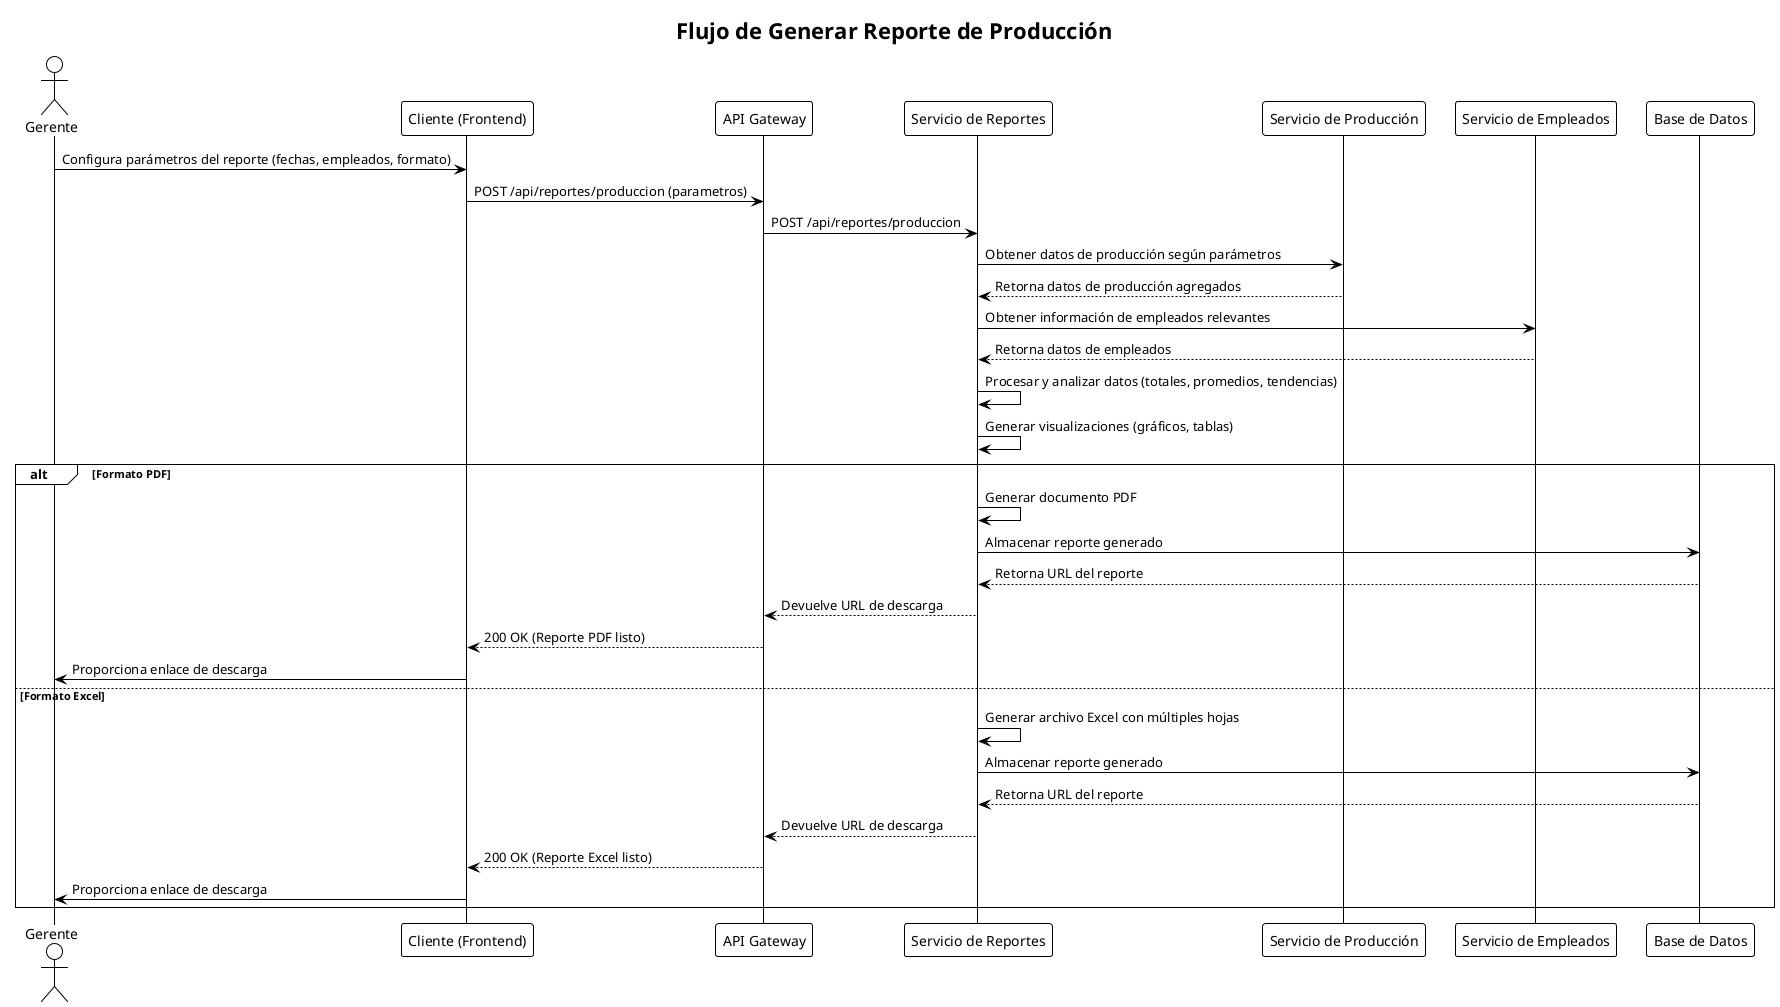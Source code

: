 @startuml sequence_reporte_produccion
!theme plain

title "Flujo de Generar Reporte de Producción"

actor Gerente
participant "Cliente (Frontend)" as Cliente
participant "API Gateway" as Gateway
participant "Servicio de Reportes" as ReportesService
participant "Servicio de Producción" as ProduccionService
participant "Servicio de Empleados" as EmpleadoService
participant "Base de Datos" as DB

Gerente -> Cliente: Configura parámetros del reporte (fechas, empleados, formato)
Cliente -> Gateway: POST /api/reportes/produccion (parametros)
Gateway -> ReportesService: POST /api/reportes/produccion

ReportesService -> ProduccionService: Obtener datos de producción según parámetros
ProduccionService --> ReportesService: Retorna datos de producción agregados

ReportesService -> EmpleadoService: Obtener información de empleados relevantes
EmpleadoService --> ReportesService: Retorna datos de empleados

ReportesService -> ReportesService: Procesar y analizar datos (totales, promedios, tendencias)
ReportesService -> ReportesService: Generar visualizaciones (gráficos, tablas)

alt Formato PDF
    ReportesService -> ReportesService: Generar documento PDF
    ReportesService -> DB: Almacenar reporte generado
    DB --> ReportesService: Retorna URL del reporte
    ReportesService --> Gateway: Devuelve URL de descarga
    Gateway --> Cliente: 200 OK (Reporte PDF listo)
    Cliente -> Gerente: Proporciona enlace de descarga
else Formato Excel
    ReportesService -> ReportesService: Generar archivo Excel con múltiples hojas
    ReportesService -> DB: Almacenar reporte generado
    DB --> ReportesService: Retorna URL del reporte
    ReportesService --> Gateway: Devuelve URL de descarga
    Gateway --> Cliente: 200 OK (Reporte Excel listo)
    Cliente -> Gerente: Proporciona enlace de descarga
end

@enduml

